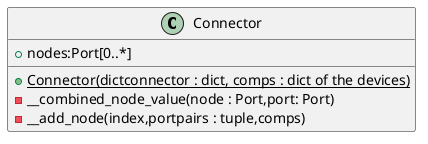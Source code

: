 @startuml
class Connector {
  + nodes:Port[0..*]
  + {static} Connector(dictconnector : dict, comps : dict of the devices)
  - __combined_node_value(node : Port,port: Port)
  - __add_node(index,portpairs : tuple,comps)
}
@enduml


